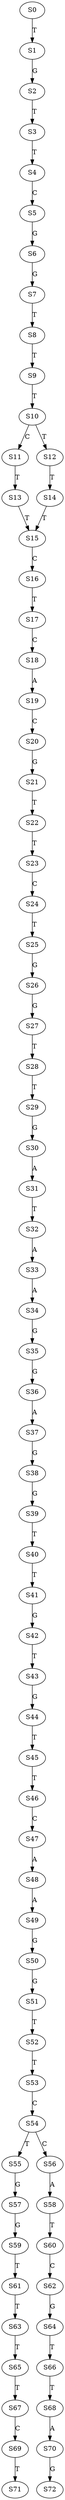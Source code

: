 strict digraph  {
	S0 -> S1 [ label = T ];
	S1 -> S2 [ label = G ];
	S2 -> S3 [ label = T ];
	S3 -> S4 [ label = T ];
	S4 -> S5 [ label = C ];
	S5 -> S6 [ label = G ];
	S6 -> S7 [ label = G ];
	S7 -> S8 [ label = T ];
	S8 -> S9 [ label = T ];
	S9 -> S10 [ label = T ];
	S10 -> S11 [ label = C ];
	S10 -> S12 [ label = T ];
	S11 -> S13 [ label = T ];
	S12 -> S14 [ label = T ];
	S13 -> S15 [ label = T ];
	S14 -> S15 [ label = T ];
	S15 -> S16 [ label = C ];
	S16 -> S17 [ label = T ];
	S17 -> S18 [ label = C ];
	S18 -> S19 [ label = A ];
	S19 -> S20 [ label = C ];
	S20 -> S21 [ label = G ];
	S21 -> S22 [ label = T ];
	S22 -> S23 [ label = T ];
	S23 -> S24 [ label = C ];
	S24 -> S25 [ label = T ];
	S25 -> S26 [ label = G ];
	S26 -> S27 [ label = G ];
	S27 -> S28 [ label = T ];
	S28 -> S29 [ label = T ];
	S29 -> S30 [ label = G ];
	S30 -> S31 [ label = A ];
	S31 -> S32 [ label = T ];
	S32 -> S33 [ label = A ];
	S33 -> S34 [ label = A ];
	S34 -> S35 [ label = G ];
	S35 -> S36 [ label = G ];
	S36 -> S37 [ label = A ];
	S37 -> S38 [ label = G ];
	S38 -> S39 [ label = G ];
	S39 -> S40 [ label = T ];
	S40 -> S41 [ label = T ];
	S41 -> S42 [ label = G ];
	S42 -> S43 [ label = T ];
	S43 -> S44 [ label = G ];
	S44 -> S45 [ label = T ];
	S45 -> S46 [ label = T ];
	S46 -> S47 [ label = C ];
	S47 -> S48 [ label = A ];
	S48 -> S49 [ label = A ];
	S49 -> S50 [ label = G ];
	S50 -> S51 [ label = G ];
	S51 -> S52 [ label = T ];
	S52 -> S53 [ label = T ];
	S53 -> S54 [ label = C ];
	S54 -> S55 [ label = T ];
	S54 -> S56 [ label = C ];
	S55 -> S57 [ label = G ];
	S56 -> S58 [ label = A ];
	S57 -> S59 [ label = G ];
	S58 -> S60 [ label = T ];
	S59 -> S61 [ label = T ];
	S60 -> S62 [ label = C ];
	S61 -> S63 [ label = T ];
	S62 -> S64 [ label = G ];
	S63 -> S65 [ label = T ];
	S64 -> S66 [ label = T ];
	S65 -> S67 [ label = T ];
	S66 -> S68 [ label = T ];
	S67 -> S69 [ label = C ];
	S68 -> S70 [ label = A ];
	S69 -> S71 [ label = T ];
	S70 -> S72 [ label = G ];
}
